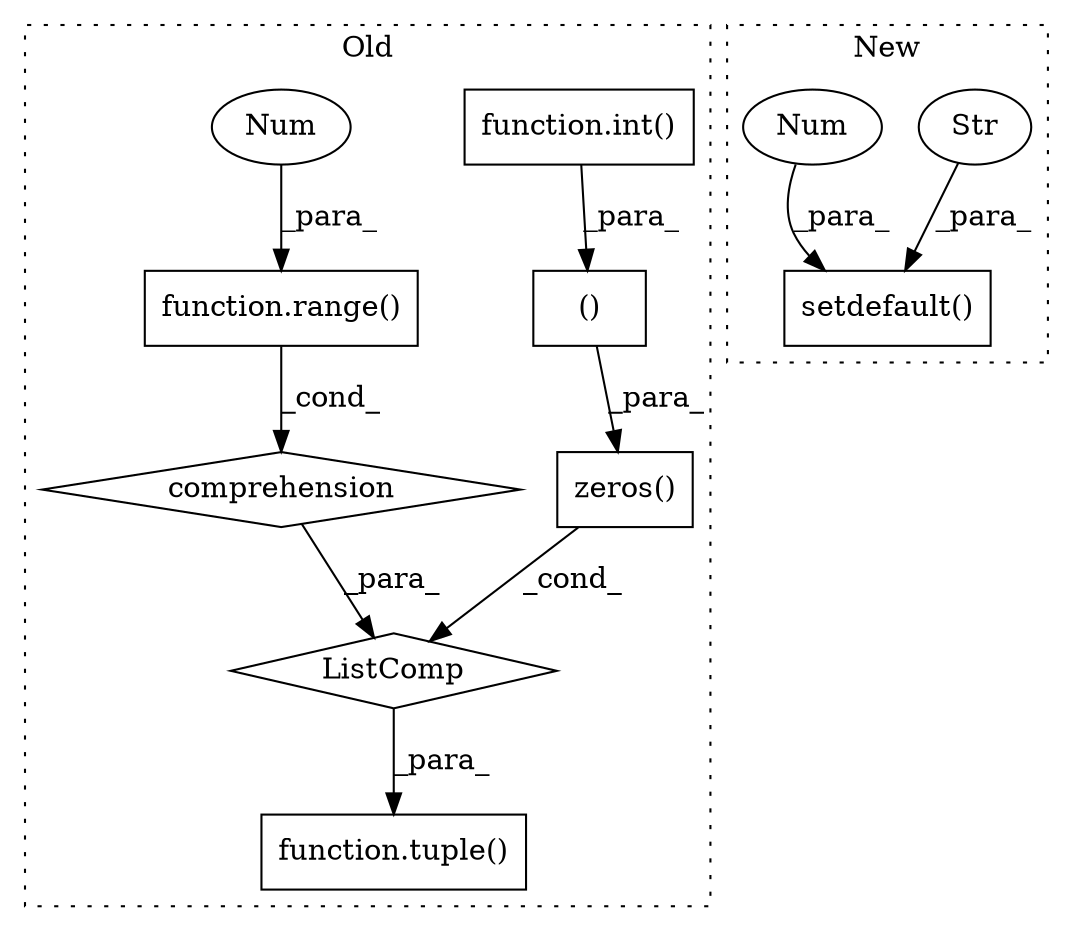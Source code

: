 digraph G {
subgraph cluster0 {
1 [label="()" a="54" s="50450" l="24" shape="box"];
4 [label="zeros()" a="75" s="50423,50475" l="16,76" shape="box"];
5 [label="function.int()" a="75" s="50452,50473" l="4,1" shape="box"];
6 [label="function.tuple()" a="75" s="50580,50591" l="6,1" shape="box"];
8 [label="function.range()" a="75" s="50561,50568" l="6,1" shape="box"];
9 [label="ListComp" a="106" s="50422" l="148" shape="diamond"];
10 [label="Num" a="76" s="50567" l="1" shape="ellipse"];
11 [label="comprehension" a="45" s="50552" l="3" shape="diamond"];
label = "Old";
style="dotted";
}
subgraph cluster1 {
2 [label="setdefault()" a="75" s="61273,61300" l="18,1" shape="box"];
3 [label="Str" a="66" s="61291" l="6" shape="ellipse"];
7 [label="Num" a="76" s="61299" l="1" shape="ellipse"];
label = "New";
style="dotted";
}
1 -> 4 [label="_para_"];
3 -> 2 [label="_para_"];
4 -> 9 [label="_cond_"];
5 -> 1 [label="_para_"];
7 -> 2 [label="_para_"];
8 -> 11 [label="_cond_"];
9 -> 6 [label="_para_"];
10 -> 8 [label="_para_"];
11 -> 9 [label="_para_"];
}